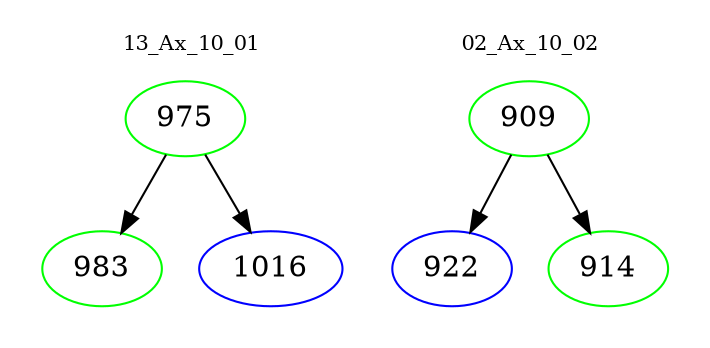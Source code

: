 digraph{
subgraph cluster_0 {
color = white
label = "13_Ax_10_01";
fontsize=10;
T0_975 [label="975", color="green"]
T0_975 -> T0_983 [color="black"]
T0_983 [label="983", color="green"]
T0_975 -> T0_1016 [color="black"]
T0_1016 [label="1016", color="blue"]
}
subgraph cluster_1 {
color = white
label = "02_Ax_10_02";
fontsize=10;
T1_909 [label="909", color="green"]
T1_909 -> T1_922 [color="black"]
T1_922 [label="922", color="blue"]
T1_909 -> T1_914 [color="black"]
T1_914 [label="914", color="green"]
}
}
